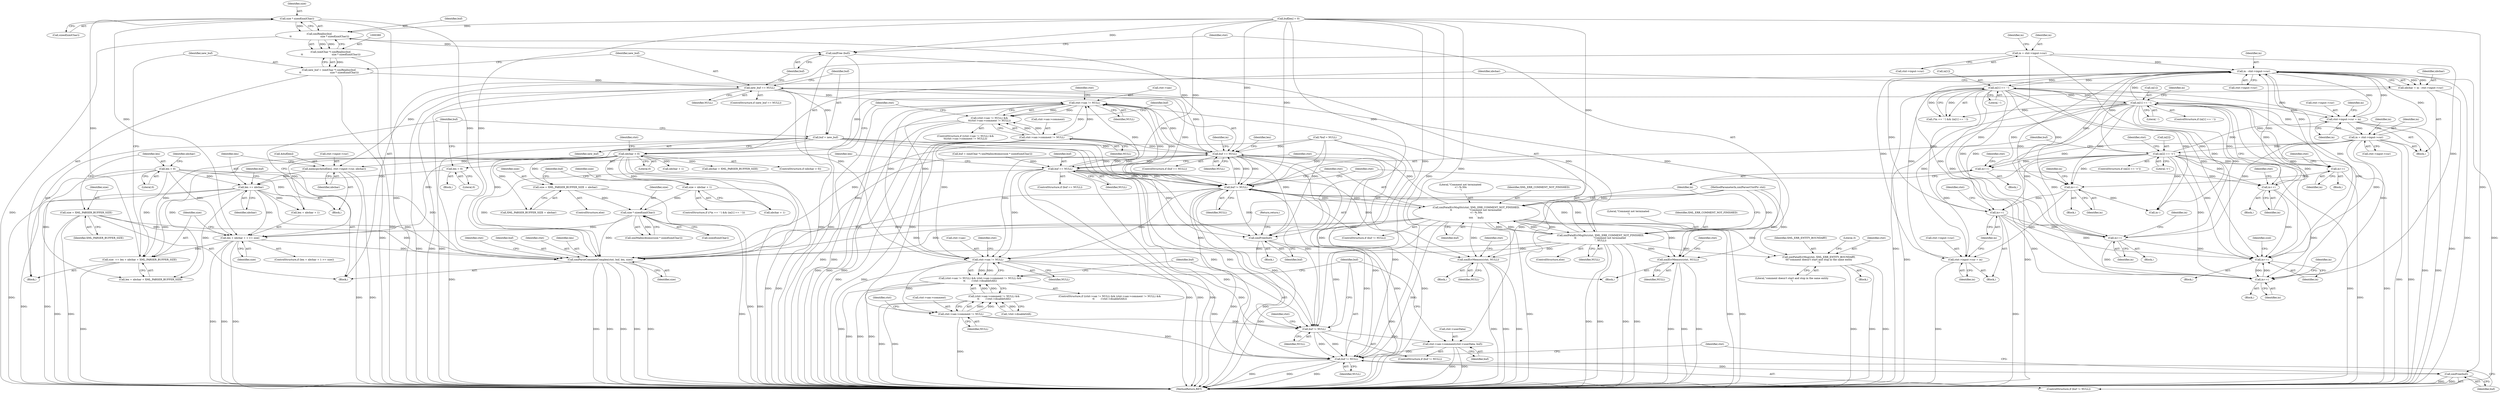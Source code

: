 digraph "0_Chrome_d0947db40187f4708c58e64cbd6013faf9eddeed_8@API" {
"1000383" [label="(Call,size * sizeof(xmlChar))"];
"1000370" [label="(Call,size  += len + nbchar + XML_PARSER_BUFFER_SIZE)"];
"1000116" [label="(Call,len = 0)"];
"1000417" [label="(Call,len += nbchar)"];
"1000406" [label="(Call,memcpy(&buf[len], ctxt->input->cur, nbchar))"];
"1000279" [label="(Call,in - ctxt->input->cur)"];
"1000238" [label="(Call,in++)"];
"1000518" [label="(Call,in[1] == '-')"];
"1000317" [label="(Call,in[1] == '-')"];
"1000504" [label="(Call,in = ctxt->input->cur)"];
"1000425" [label="(Call,ctxt->input->cur = in)"];
"1000525" [label="(Call,in[2] == '>')"];
"1000474" [label="(Call,in++)"];
"1000459" [label="(Call,in++)"];
"1000438" [label="(Call,in++)"];
"1000270" [label="(Call,in++)"];
"1000168" [label="(Call,in = ctxt->input->cur)"];
"1000617" [label="(Call,in++)"];
"1000609" [label="(Call,in++)"];
"1000198" [label="(Call,in++)"];
"1000467" [label="(Call,ctxt->input->cur = in)"];
"1000287" [label="(Call,nbchar > 0)"];
"1000277" [label="(Call,nbchar = in - ctxt->input->cur)"];
"1000356" [label="(Call,len = 0)"];
"1000361" [label="(Call,len + nbchar + 1 >= size)"];
"1000338" [label="(Call,size * sizeof(xmlChar))"];
"1000328" [label="(Call,size = XML_PARSER_BUFFER_SIZE + nbchar)"];
"1000322" [label="(Call,size = nbchar + 1)"];
"1000383" [label="(Call,size * sizeof(xmlChar))"];
"1000112" [label="(Call,size = XML_PARSER_BUFFER_SIZE)"];
"1000381" [label="(Call,xmlRealloc(buf,\n\t\t                                     size * sizeof(xmlChar)))"];
"1000379" [label="(Call,(xmlChar *) xmlRealloc(buf,\n\t\t                                     size * sizeof(xmlChar)))"];
"1000377" [label="(Call,new_buf = (xmlChar *) xmlRealloc(buf,\n\t\t                                     size * sizeof(xmlChar)))"];
"1000388" [label="(Call,new_buf == NULL)"];
"1000293" [label="(Call,ctxt->sax != NULL)"];
"1000292" [label="(Call,(ctxt->sax != NULL) &&\n\t\t(ctxt->sax->comment != NULL))"];
"1000298" [label="(Call,ctxt->sax->comment != NULL)"];
"1000307" [label="(Call,buf == NULL)"];
"1000343" [label="(Call,buf == NULL)"];
"1000347" [label="(Call,xmlErrMemory(ctxt, NULL))"];
"1000501" [label="(Call,xmlFree(buf))"];
"1000548" [label="(Call,ctxt->sax != NULL)"];
"1000547" [label="(Call,(ctxt->sax != NULL) && (ctxt->sax->comment != NULL) &&\n\t\t        (!ctxt->disableSAX))"];
"1000554" [label="(Call,ctxt->sax->comment != NULL)"];
"1000553" [label="(Call,(ctxt->sax->comment != NULL) &&\n\t\t        (!ctxt->disableSAX))"];
"1000567" [label="(Call,buf != NULL)"];
"1000570" [label="(Call,ctxt->sax->comment(ctxt->userData, buf))"];
"1000577" [label="(Call,buf != NULL)"];
"1000580" [label="(Call,xmlFree(buf))"];
"1000595" [label="(Call,buf != NULL)"];
"1000598" [label="(Call,xmlFatalErrMsgStr(ctxt, XML_ERR_COMMENT_NOT_FINISHED,\n\t\t                      \"Comment not terminated \n<!--%.50s\n\",\n\t\t\t\t      buf))"];
"1000394" [label="(Call,xmlErrMemory(ctxt, NULL))"];
"1000540" [label="(Call,xmlFatalErrMsg(ctxt, XML_ERR_ENTITY_BOUNDARY,\n\t\t\t\"comment doesn't start and stop in the same entity\n\"))"];
"1000604" [label="(Call,xmlFatalErrMsgStr(ctxt, XML_ERR_COMMENT_NOT_FINISHED,\n\t\t                      \"Comment not terminated \n\", NULL))"];
"1000640" [label="(Call,xmlParseCommentComplex(ctxt, buf, len, size))"];
"1000403" [label="(Call,buf = new_buf)"];
"1000392" [label="(Call,xmlFree (buf))"];
"1000618" [label="(Identifier,in)"];
"1000281" [label="(Call,ctxt->input->cur)"];
"1000321" [label="(Literal,'-')"];
"1000458" [label="(Block,)"];
"1000473" [label="(Identifier,in)"];
"1000549" [label="(Call,ctxt->sax)"];
"1000605" [label="(Identifier,ctxt)"];
"1000622" [label="(Identifier,ctxt)"];
"1000312" [label="(Call,(*in == '-') && (in[1] == '-'))"];
"1000116" [label="(Call,len = 0)"];
"1000364" [label="(Call,nbchar + 1)"];
"1000393" [label="(Identifier,buf)"];
"1000574" [label="(Identifier,buf)"];
"1000572" [label="(Identifier,ctxt)"];
"1000439" [label="(Identifier,in)"];
"1000381" [label="(Call,xmlRealloc(buf,\n\t\t                                     size * sizeof(xmlChar)))"];
"1000425" [label="(Call,ctxt->input->cur = in)"];
"1000371" [label="(Identifier,size)"];
"1000443" [label="(Identifier,ctxt)"];
"1000199" [label="(Identifier,in)"];
"1000310" [label="(Block,)"];
"1000519" [label="(Call,in[1])"];
"1000291" [label="(ControlStructure,if ((ctxt->sax != NULL) &&\n\t\t(ctxt->sax->comment != NULL)))"];
"1000347" [label="(Call,xmlErrMemory(ctxt, NULL))"];
"1000561" [label="(Call,!ctxt->disableSAX)"];
"1000105" [label="(MethodParameterIn,xmlParserCtxtPtr ctxt)"];
"1000535" [label="(Identifier,ctxt)"];
"1000426" [label="(Call,ctxt->input->cur)"];
"1000327" [label="(ControlStructure,else)"];
"1000585" [label="(Identifier,ctxt)"];
"1000506" [label="(Call,ctxt->input->cur)"];
"1000542" [label="(Identifier,XML_ERR_ENTITY_BOUNDARY)"];
"1000270" [label="(Call,in++)"];
"1000309" [label="(Identifier,NULL)"];
"1000202" [label="(Identifier,in)"];
"1000529" [label="(Literal,'>')"];
"1000328" [label="(Call,size = XML_PARSER_BUFFER_SIZE + nbchar)"];
"1000595" [label="(Call,buf != NULL)"];
"1000363" [label="(Identifier,len)"];
"1000569" [label="(Identifier,NULL)"];
"1000287" [label="(Call,nbchar > 0)"];
"1000539" [label="(Block,)"];
"1000271" [label="(Identifier,in)"];
"1000560" [label="(Identifier,NULL)"];
"1000311" [label="(ControlStructure,if ((*in == '-') && (in[1] == '-')))"];
"1000516" [label="(Block,)"];
"1000435" [label="(Identifier,in)"];
"1000256" [label="(Block,)"];
"1000407" [label="(Call,&buf[len])"];
"1000606" [label="(Identifier,XML_ERR_COMMENT_NOT_FINISHED)"];
"1000406" [label="(Call,memcpy(&buf[len], ctxt->input->cur, nbchar))"];
"1000431" [label="(Identifier,in)"];
"1000280" [label="(Identifier,in)"];
"1000514" [label="(Identifier,in)"];
"1000352" [label="(Identifier,ctxt)"];
"1000391" [label="(Block,)"];
"1000568" [label="(Identifier,buf)"];
"1000356" [label="(Call,len = 0)"];
"1000304" [label="(Identifier,NULL)"];
"1000293" [label="(Call,ctxt->sax != NULL)"];
"1000374" [label="(Call,nbchar + XML_PARSER_BUFFER_SIZE)"];
"1000576" [label="(ControlStructure,if (buf != NULL))"];
"1000563" [label="(Identifier,ctxt)"];
"1000500" [label="(Block,)"];
"1000547" [label="(Call,(ctxt->sax != NULL) && (ctxt->sax->comment != NULL) &&\n\t\t        (!ctxt->disableSAX))"];
"1000368" [label="(Block,)"];
"1000390" [label="(Identifier,NULL)"];
"1000642" [label="(Identifier,buf)"];
"1000180" [label="(Identifier,in)"];
"1000292" [label="(Call,(ctxt->sax != NULL) &&\n\t\t(ctxt->sax->comment != NULL))"];
"1000239" [label="(Identifier,in)"];
"1000241" [label="(Identifier,ccol)"];
"1000323" [label="(Identifier,size)"];
"1000597" [label="(Identifier,NULL)"];
"1000377" [label="(Call,new_buf = (xmlChar *) xmlRealloc(buf,\n\t\t                                     size * sizeof(xmlChar)))"];
"1000579" [label="(Identifier,NULL)"];
"1000388" [label="(Call,new_buf == NULL)"];
"1000603" [label="(ControlStructure,else)"];
"1000526" [label="(Call,in[2])"];
"1000479" [label="(Identifier,ctxt)"];
"1000404" [label="(Identifier,buf)"];
"1000333" [label="(Call,buf = (xmlChar *) xmlMallocAtomic(size * sizeof(xmlChar)))"];
"1000459" [label="(Call,in++)"];
"1000286" [label="(ControlStructure,if (nbchar > 0))"];
"1000644" [label="(Identifier,size)"];
"1000419" [label="(Identifier,nbchar)"];
"1000382" [label="(Identifier,buf)"];
"1000566" [label="(ControlStructure,if (buf != NULL))"];
"1000318" [label="(Call,in[1])"];
"1000343" [label="(Call,buf == NULL)"];
"1000113" [label="(Identifier,size)"];
"1000324" [label="(Call,nbchar + 1)"];
"1000384" [label="(Identifier,size)"];
"1000289" [label="(Literal,0)"];
"1000387" [label="(ControlStructure,if (new_buf == NULL))"];
"1000348" [label="(Identifier,ctxt)"];
"1000322" [label="(Call,size = nbchar + 1)"];
"1000117" [label="(Identifier,len)"];
"1000370" [label="(Call,size  += len + nbchar + XML_PARSER_BUFFER_SIZE)"];
"1000274" [label="(Identifier,in)"];
"1000555" [label="(Call,ctxt->sax->comment)"];
"1000108" [label="(Call,*buf = NULL)"];
"1000609" [label="(Call,in++)"];
"1000294" [label="(Call,ctxt->sax)"];
"1000504" [label="(Call,in = ctxt->input->cur)"];
"1000308" [label="(Identifier,buf)"];
"1000570" [label="(Call,ctxt->sax->comment(ctxt->userData, buf))"];
"1000361" [label="(Call,len + nbchar + 1 >= size)"];
"1000395" [label="(Identifier,ctxt)"];
"1000545" [label="(Literal,3)"];
"1000608" [label="(Identifier,NULL)"];
"1000580" [label="(Call,xmlFree(buf))"];
"1000554" [label="(Call,ctxt->sax->comment != NULL)"];
"1000417" [label="(Call,len += nbchar)"];
"1000394" [label="(Call,xmlErrMemory(ctxt, NULL))"];
"1000342" [label="(ControlStructure,if (buf == NULL))"];
"1000288" [label="(Identifier,nbchar)"];
"1000523" [label="(Block,)"];
"1000437" [label="(Block,)"];
"1000317" [label="(Call,in[1] == '-')"];
"1000548" [label="(Call,ctxt->sax != NULL)"];
"1000543" [label="(Literal,\"comment doesn't start and stop in the same entity\n\")"];
"1000399" [label="(Identifier,ctxt)"];
"1000306" [label="(ControlStructure,if (buf == NULL))"];
"1000168" [label="(Call,in = ctxt->input->cur)"];
"1000546" [label="(ControlStructure,if ((ctxt->sax != NULL) && (ctxt->sax->comment != NULL) &&\n\t\t        (!ctxt->disableSAX)))"];
"1000238" [label="(Call,in++)"];
"1000578" [label="(Identifier,buf)"];
"1000349" [label="(Identifier,NULL)"];
"1000411" [label="(Call,ctxt->input->cur)"];
"1000571" [label="(Call,ctxt->userData)"];
"1000170" [label="(Call,ctxt->input->cur)"];
"1000468" [label="(Call,ctxt->input->cur)"];
"1000112" [label="(Call,size = XML_PARSER_BUFFER_SIZE)"];
"1000614" [label="(Identifier,ctxt)"];
"1000301" [label="(Identifier,ctxt)"];
"1000466" [label="(Block,)"];
"1000604" [label="(Call,xmlFatalErrMsgStr(ctxt, XML_ERR_COMMENT_NOT_FINISHED,\n\t\t                      \"Comment not terminated \n\", NULL))"];
"1000617" [label="(Call,in++)"];
"1000540" [label="(Call,xmlFatalErrMsg(ctxt, XML_ERR_ENTITY_BOUNDARY,\n\t\t\t\"comment doesn't start and stop in the same entity\n\"))"];
"1000114" [label="(Identifier,XML_PARSER_BUFFER_SIZE)"];
"1000416" [label="(Identifier,nbchar)"];
"1000346" [label="(Block,)"];
"1000641" [label="(Identifier,ctxt)"];
"1000552" [label="(Identifier,NULL)"];
"1000340" [label="(Call,sizeof(xmlChar))"];
"1000379" [label="(Call,(xmlChar *) xmlRealloc(buf,\n\t\t                                     size * sizeof(xmlChar)))"];
"1000295" [label="(Identifier,ctxt)"];
"1000598" [label="(Call,xmlFatalErrMsgStr(ctxt, XML_ERR_COMMENT_NOT_FINISHED,\n\t\t                      \"Comment not terminated \n<!--%.50s\n\",\n\t\t\t\t      buf))"];
"1000329" [label="(Identifier,size)"];
"1000169" [label="(Identifier,in)"];
"1000298" [label="(Call,ctxt->sax->comment != NULL)"];
"1000599" [label="(Identifier,ctxt)"];
"1000360" [label="(ControlStructure,if (len + nbchar + 1 >= size))"];
"1000330" [label="(Call,XML_PARSER_BUFFER_SIZE + nbchar)"];
"1000643" [label="(Identifier,len)"];
"1000522" [label="(Literal,'-')"];
"1000176" [label="(Block,)"];
"1000299" [label="(Call,ctxt->sax->comment)"];
"1000581" [label="(Identifier,buf)"];
"1000596" [label="(Identifier,buf)"];
"1000577" [label="(Call,buf != NULL)"];
"1000278" [label="(Identifier,nbchar)"];
"1000396" [label="(Identifier,NULL)"];
"1000460" [label="(Identifier,in)"];
"1000607" [label="(Literal,\"Comment not terminated \n\")"];
"1000602" [label="(Identifier,buf)"];
"1000541" [label="(Identifier,ctxt)"];
"1000305" [label="(Block,)"];
"1000525" [label="(Call,in[2] == '>')"];
"1000474" [label="(Call,in++)"];
"1000475" [label="(Identifier,in)"];
"1000357" [label="(Identifier,len)"];
"1000307" [label="(Call,buf == NULL)"];
"1000518" [label="(Call,in[1] == '-')"];
"1000464" [label="(Identifier,in)"];
"1000383" [label="(Call,size * sizeof(xmlChar))"];
"1000505" [label="(Identifier,in)"];
"1000123" [label="(Identifier,nbchar)"];
"1000467" [label="(Call,ctxt->input->cur = in)"];
"1000358" [label="(Literal,0)"];
"1000601" [label="(Literal,\"Comment not terminated \n<!--%.50s\n\")"];
"1000337" [label="(Call,xmlMallocAtomic(size * sizeof(xmlChar)))"];
"1000651" [label="(MethodReturn,RET)"];
"1000334" [label="(Identifier,buf)"];
"1000438" [label="(Call,in++)"];
"1000501" [label="(Call,xmlFree(buf))"];
"1000385" [label="(Call,sizeof(xmlChar))"];
"1000422" [label="(Identifier,buf)"];
"1000490" [label="(Call,in--)"];
"1000378" [label="(Identifier,new_buf)"];
"1000367" [label="(Identifier,size)"];
"1000640" [label="(Call,xmlParseCommentComplex(ctxt, buf, len, size))"];
"1000184" [label="(Block,)"];
"1000345" [label="(Identifier,NULL)"];
"1000524" [label="(ControlStructure,if (in[2] == '>'))"];
"1000553" [label="(Call,(ctxt->sax->comment != NULL) &&\n\t\t        (!ctxt->disableSAX))"];
"1000344" [label="(Identifier,buf)"];
"1000403" [label="(Call,buf = new_buf)"];
"1000420" [label="(Call,buf[len] = 0)"];
"1000315" [label="(Identifier,in)"];
"1000503" [label="(Return,return;)"];
"1000237" [label="(Block,)"];
"1000567" [label="(Call,buf != NULL)"];
"1000418" [label="(Identifier,len)"];
"1000557" [label="(Identifier,ctxt)"];
"1000118" [label="(Literal,0)"];
"1000600" [label="(Identifier,XML_ERR_COMMENT_NOT_FINISHED)"];
"1000594" [label="(ControlStructure,if (buf != NULL))"];
"1000409" [label="(Identifier,buf)"];
"1000502" [label="(Identifier,buf)"];
"1000517" [label="(ControlStructure,if (in[1] == '-'))"];
"1000405" [label="(Identifier,new_buf)"];
"1000362" [label="(Call,len + nbchar + 1)"];
"1000428" [label="(Identifier,ctxt)"];
"1000610" [label="(Identifier,in)"];
"1000106" [label="(Block,)"];
"1000527" [label="(Identifier,in)"];
"1000279" [label="(Call,in - ctxt->input->cur)"];
"1000198" [label="(Call,in++)"];
"1000392" [label="(Call,xmlFree (buf))"];
"1000297" [label="(Identifier,NULL)"];
"1000647" [label="(Identifier,ctxt)"];
"1000339" [label="(Identifier,size)"];
"1000338" [label="(Call,size * sizeof(xmlChar))"];
"1000372" [label="(Call,len + nbchar + XML_PARSER_BUFFER_SIZE)"];
"1000389" [label="(Identifier,new_buf)"];
"1000277" [label="(Call,nbchar = in - ctxt->input->cur)"];
"1000383" -> "1000381"  [label="AST: "];
"1000383" -> "1000385"  [label="CFG: "];
"1000384" -> "1000383"  [label="AST: "];
"1000385" -> "1000383"  [label="AST: "];
"1000381" -> "1000383"  [label="CFG: "];
"1000383" -> "1000651"  [label="DDG: "];
"1000383" -> "1000361"  [label="DDG: "];
"1000383" -> "1000381"  [label="DDG: "];
"1000370" -> "1000383"  [label="DDG: "];
"1000383" -> "1000640"  [label="DDG: "];
"1000370" -> "1000368"  [label="AST: "];
"1000370" -> "1000372"  [label="CFG: "];
"1000371" -> "1000370"  [label="AST: "];
"1000372" -> "1000370"  [label="AST: "];
"1000378" -> "1000370"  [label="CFG: "];
"1000370" -> "1000651"  [label="DDG: "];
"1000116" -> "1000370"  [label="DDG: "];
"1000417" -> "1000370"  [label="DDG: "];
"1000287" -> "1000370"  [label="DDG: "];
"1000361" -> "1000370"  [label="DDG: "];
"1000116" -> "1000106"  [label="AST: "];
"1000116" -> "1000118"  [label="CFG: "];
"1000117" -> "1000116"  [label="AST: "];
"1000118" -> "1000116"  [label="AST: "];
"1000123" -> "1000116"  [label="CFG: "];
"1000116" -> "1000651"  [label="DDG: "];
"1000116" -> "1000361"  [label="DDG: "];
"1000116" -> "1000362"  [label="DDG: "];
"1000116" -> "1000372"  [label="DDG: "];
"1000116" -> "1000417"  [label="DDG: "];
"1000116" -> "1000640"  [label="DDG: "];
"1000417" -> "1000305"  [label="AST: "];
"1000417" -> "1000419"  [label="CFG: "];
"1000418" -> "1000417"  [label="AST: "];
"1000419" -> "1000417"  [label="AST: "];
"1000422" -> "1000417"  [label="CFG: "];
"1000417" -> "1000651"  [label="DDG: "];
"1000417" -> "1000651"  [label="DDG: "];
"1000417" -> "1000361"  [label="DDG: "];
"1000417" -> "1000362"  [label="DDG: "];
"1000417" -> "1000372"  [label="DDG: "];
"1000406" -> "1000417"  [label="DDG: "];
"1000356" -> "1000417"  [label="DDG: "];
"1000417" -> "1000640"  [label="DDG: "];
"1000406" -> "1000305"  [label="AST: "];
"1000406" -> "1000416"  [label="CFG: "];
"1000407" -> "1000406"  [label="AST: "];
"1000411" -> "1000406"  [label="AST: "];
"1000416" -> "1000406"  [label="AST: "];
"1000418" -> "1000406"  [label="CFG: "];
"1000406" -> "1000651"  [label="DDG: "];
"1000406" -> "1000651"  [label="DDG: "];
"1000279" -> "1000406"  [label="DDG: "];
"1000287" -> "1000406"  [label="DDG: "];
"1000279" -> "1000277"  [label="AST: "];
"1000279" -> "1000281"  [label="CFG: "];
"1000280" -> "1000279"  [label="AST: "];
"1000281" -> "1000279"  [label="AST: "];
"1000277" -> "1000279"  [label="CFG: "];
"1000279" -> "1000651"  [label="DDG: "];
"1000279" -> "1000651"  [label="DDG: "];
"1000279" -> "1000277"  [label="DDG: "];
"1000279" -> "1000277"  [label="DDG: "];
"1000238" -> "1000279"  [label="DDG: "];
"1000518" -> "1000279"  [label="DDG: "];
"1000474" -> "1000279"  [label="DDG: "];
"1000525" -> "1000279"  [label="DDG: "];
"1000270" -> "1000279"  [label="DDG: "];
"1000168" -> "1000279"  [label="DDG: "];
"1000617" -> "1000279"  [label="DDG: "];
"1000317" -> "1000279"  [label="DDG: "];
"1000198" -> "1000279"  [label="DDG: "];
"1000504" -> "1000279"  [label="DDG: "];
"1000467" -> "1000279"  [label="DDG: "];
"1000425" -> "1000279"  [label="DDG: "];
"1000279" -> "1000317"  [label="DDG: "];
"1000279" -> "1000425"  [label="DDG: "];
"1000279" -> "1000438"  [label="DDG: "];
"1000279" -> "1000459"  [label="DDG: "];
"1000238" -> "1000237"  [label="AST: "];
"1000238" -> "1000239"  [label="CFG: "];
"1000239" -> "1000238"  [label="AST: "];
"1000241" -> "1000238"  [label="CFG: "];
"1000518" -> "1000238"  [label="DDG: "];
"1000474" -> "1000238"  [label="DDG: "];
"1000525" -> "1000238"  [label="DDG: "];
"1000270" -> "1000238"  [label="DDG: "];
"1000168" -> "1000238"  [label="DDG: "];
"1000617" -> "1000238"  [label="DDG: "];
"1000317" -> "1000238"  [label="DDG: "];
"1000198" -> "1000238"  [label="DDG: "];
"1000504" -> "1000238"  [label="DDG: "];
"1000238" -> "1000270"  [label="DDG: "];
"1000518" -> "1000517"  [label="AST: "];
"1000518" -> "1000522"  [label="CFG: "];
"1000519" -> "1000518"  [label="AST: "];
"1000522" -> "1000518"  [label="AST: "];
"1000527" -> "1000518"  [label="CFG: "];
"1000618" -> "1000518"  [label="CFG: "];
"1000518" -> "1000651"  [label="DDG: "];
"1000518" -> "1000651"  [label="DDG: "];
"1000518" -> "1000198"  [label="DDG: "];
"1000518" -> "1000270"  [label="DDG: "];
"1000518" -> "1000312"  [label="DDG: "];
"1000518" -> "1000317"  [label="DDG: "];
"1000518" -> "1000425"  [label="DDG: "];
"1000518" -> "1000438"  [label="DDG: "];
"1000518" -> "1000459"  [label="DDG: "];
"1000518" -> "1000467"  [label="DDG: "];
"1000518" -> "1000474"  [label="DDG: "];
"1000518" -> "1000490"  [label="DDG: "];
"1000317" -> "1000518"  [label="DDG: "];
"1000504" -> "1000518"  [label="DDG: "];
"1000518" -> "1000609"  [label="DDG: "];
"1000518" -> "1000617"  [label="DDG: "];
"1000317" -> "1000312"  [label="AST: "];
"1000317" -> "1000321"  [label="CFG: "];
"1000318" -> "1000317"  [label="AST: "];
"1000321" -> "1000317"  [label="AST: "];
"1000312" -> "1000317"  [label="CFG: "];
"1000317" -> "1000651"  [label="DDG: "];
"1000317" -> "1000198"  [label="DDG: "];
"1000317" -> "1000270"  [label="DDG: "];
"1000317" -> "1000312"  [label="DDG: "];
"1000317" -> "1000312"  [label="DDG: "];
"1000317" -> "1000425"  [label="DDG: "];
"1000317" -> "1000438"  [label="DDG: "];
"1000317" -> "1000459"  [label="DDG: "];
"1000317" -> "1000467"  [label="DDG: "];
"1000317" -> "1000474"  [label="DDG: "];
"1000317" -> "1000490"  [label="DDG: "];
"1000504" -> "1000176"  [label="AST: "];
"1000504" -> "1000506"  [label="CFG: "];
"1000505" -> "1000504"  [label="AST: "];
"1000506" -> "1000504"  [label="AST: "];
"1000514" -> "1000504"  [label="CFG: "];
"1000504" -> "1000651"  [label="DDG: "];
"1000504" -> "1000651"  [label="DDG: "];
"1000504" -> "1000198"  [label="DDG: "];
"1000504" -> "1000270"  [label="DDG: "];
"1000425" -> "1000504"  [label="DDG: "];
"1000504" -> "1000525"  [label="DDG: "];
"1000504" -> "1000609"  [label="DDG: "];
"1000504" -> "1000617"  [label="DDG: "];
"1000425" -> "1000176"  [label="AST: "];
"1000425" -> "1000431"  [label="CFG: "];
"1000426" -> "1000425"  [label="AST: "];
"1000431" -> "1000425"  [label="AST: "];
"1000435" -> "1000425"  [label="CFG: "];
"1000425" -> "1000651"  [label="DDG: "];
"1000425" -> "1000651"  [label="DDG: "];
"1000525" -> "1000425"  [label="DDG: "];
"1000525" -> "1000524"  [label="AST: "];
"1000525" -> "1000529"  [label="CFG: "];
"1000526" -> "1000525"  [label="AST: "];
"1000529" -> "1000525"  [label="AST: "];
"1000535" -> "1000525"  [label="CFG: "];
"1000596" -> "1000525"  [label="CFG: "];
"1000525" -> "1000651"  [label="DDG: "];
"1000525" -> "1000651"  [label="DDG: "];
"1000525" -> "1000198"  [label="DDG: "];
"1000525" -> "1000270"  [label="DDG: "];
"1000525" -> "1000438"  [label="DDG: "];
"1000525" -> "1000459"  [label="DDG: "];
"1000525" -> "1000467"  [label="DDG: "];
"1000525" -> "1000474"  [label="DDG: "];
"1000525" -> "1000490"  [label="DDG: "];
"1000525" -> "1000609"  [label="DDG: "];
"1000525" -> "1000617"  [label="DDG: "];
"1000474" -> "1000466"  [label="AST: "];
"1000474" -> "1000475"  [label="CFG: "];
"1000475" -> "1000474"  [label="AST: "];
"1000479" -> "1000474"  [label="CFG: "];
"1000474" -> "1000651"  [label="DDG: "];
"1000474" -> "1000198"  [label="DDG: "];
"1000474" -> "1000270"  [label="DDG: "];
"1000459" -> "1000474"  [label="DDG: "];
"1000459" -> "1000458"  [label="AST: "];
"1000459" -> "1000460"  [label="CFG: "];
"1000460" -> "1000459"  [label="AST: "];
"1000464" -> "1000459"  [label="CFG: "];
"1000438" -> "1000459"  [label="DDG: "];
"1000459" -> "1000467"  [label="DDG: "];
"1000459" -> "1000490"  [label="DDG: "];
"1000438" -> "1000437"  [label="AST: "];
"1000438" -> "1000439"  [label="CFG: "];
"1000439" -> "1000438"  [label="AST: "];
"1000443" -> "1000438"  [label="CFG: "];
"1000438" -> "1000651"  [label="DDG: "];
"1000270" -> "1000256"  [label="AST: "];
"1000270" -> "1000271"  [label="CFG: "];
"1000271" -> "1000270"  [label="AST: "];
"1000274" -> "1000270"  [label="CFG: "];
"1000168" -> "1000270"  [label="DDG: "];
"1000617" -> "1000270"  [label="DDG: "];
"1000198" -> "1000270"  [label="DDG: "];
"1000168" -> "1000106"  [label="AST: "];
"1000168" -> "1000170"  [label="CFG: "];
"1000169" -> "1000168"  [label="AST: "];
"1000170" -> "1000168"  [label="AST: "];
"1000180" -> "1000168"  [label="CFG: "];
"1000168" -> "1000198"  [label="DDG: "];
"1000617" -> "1000516"  [label="AST: "];
"1000617" -> "1000618"  [label="CFG: "];
"1000618" -> "1000617"  [label="AST: "];
"1000622" -> "1000617"  [label="CFG: "];
"1000609" -> "1000617"  [label="DDG: "];
"1000609" -> "1000523"  [label="AST: "];
"1000609" -> "1000610"  [label="CFG: "];
"1000610" -> "1000609"  [label="AST: "];
"1000614" -> "1000609"  [label="CFG: "];
"1000198" -> "1000184"  [label="AST: "];
"1000198" -> "1000199"  [label="CFG: "];
"1000199" -> "1000198"  [label="AST: "];
"1000202" -> "1000198"  [label="CFG: "];
"1000467" -> "1000466"  [label="AST: "];
"1000467" -> "1000473"  [label="CFG: "];
"1000468" -> "1000467"  [label="AST: "];
"1000473" -> "1000467"  [label="AST: "];
"1000475" -> "1000467"  [label="CFG: "];
"1000467" -> "1000651"  [label="DDG: "];
"1000287" -> "1000286"  [label="AST: "];
"1000287" -> "1000289"  [label="CFG: "];
"1000288" -> "1000287"  [label="AST: "];
"1000289" -> "1000287"  [label="AST: "];
"1000295" -> "1000287"  [label="CFG: "];
"1000428" -> "1000287"  [label="CFG: "];
"1000287" -> "1000651"  [label="DDG: "];
"1000287" -> "1000651"  [label="DDG: "];
"1000277" -> "1000287"  [label="DDG: "];
"1000287" -> "1000322"  [label="DDG: "];
"1000287" -> "1000324"  [label="DDG: "];
"1000287" -> "1000328"  [label="DDG: "];
"1000287" -> "1000330"  [label="DDG: "];
"1000287" -> "1000361"  [label="DDG: "];
"1000287" -> "1000362"  [label="DDG: "];
"1000287" -> "1000364"  [label="DDG: "];
"1000287" -> "1000372"  [label="DDG: "];
"1000287" -> "1000374"  [label="DDG: "];
"1000277" -> "1000176"  [label="AST: "];
"1000278" -> "1000277"  [label="AST: "];
"1000288" -> "1000277"  [label="CFG: "];
"1000277" -> "1000651"  [label="DDG: "];
"1000356" -> "1000310"  [label="AST: "];
"1000356" -> "1000358"  [label="CFG: "];
"1000357" -> "1000356"  [label="AST: "];
"1000358" -> "1000356"  [label="AST: "];
"1000409" -> "1000356"  [label="CFG: "];
"1000361" -> "1000360"  [label="AST: "];
"1000361" -> "1000367"  [label="CFG: "];
"1000362" -> "1000361"  [label="AST: "];
"1000367" -> "1000361"  [label="AST: "];
"1000371" -> "1000361"  [label="CFG: "];
"1000409" -> "1000361"  [label="CFG: "];
"1000361" -> "1000651"  [label="DDG: "];
"1000361" -> "1000651"  [label="DDG: "];
"1000361" -> "1000651"  [label="DDG: "];
"1000338" -> "1000361"  [label="DDG: "];
"1000112" -> "1000361"  [label="DDG: "];
"1000361" -> "1000640"  [label="DDG: "];
"1000338" -> "1000337"  [label="AST: "];
"1000338" -> "1000340"  [label="CFG: "];
"1000339" -> "1000338"  [label="AST: "];
"1000340" -> "1000338"  [label="AST: "];
"1000337" -> "1000338"  [label="CFG: "];
"1000338" -> "1000651"  [label="DDG: "];
"1000338" -> "1000337"  [label="DDG: "];
"1000328" -> "1000338"  [label="DDG: "];
"1000322" -> "1000338"  [label="DDG: "];
"1000338" -> "1000640"  [label="DDG: "];
"1000328" -> "1000327"  [label="AST: "];
"1000328" -> "1000330"  [label="CFG: "];
"1000329" -> "1000328"  [label="AST: "];
"1000330" -> "1000328"  [label="AST: "];
"1000334" -> "1000328"  [label="CFG: "];
"1000328" -> "1000651"  [label="DDG: "];
"1000322" -> "1000311"  [label="AST: "];
"1000322" -> "1000324"  [label="CFG: "];
"1000323" -> "1000322"  [label="AST: "];
"1000324" -> "1000322"  [label="AST: "];
"1000334" -> "1000322"  [label="CFG: "];
"1000322" -> "1000651"  [label="DDG: "];
"1000112" -> "1000106"  [label="AST: "];
"1000112" -> "1000114"  [label="CFG: "];
"1000113" -> "1000112"  [label="AST: "];
"1000114" -> "1000112"  [label="AST: "];
"1000117" -> "1000112"  [label="CFG: "];
"1000112" -> "1000651"  [label="DDG: "];
"1000112" -> "1000651"  [label="DDG: "];
"1000112" -> "1000640"  [label="DDG: "];
"1000381" -> "1000379"  [label="AST: "];
"1000382" -> "1000381"  [label="AST: "];
"1000379" -> "1000381"  [label="CFG: "];
"1000381" -> "1000651"  [label="DDG: "];
"1000381" -> "1000379"  [label="DDG: "];
"1000381" -> "1000379"  [label="DDG: "];
"1000420" -> "1000381"  [label="DDG: "];
"1000307" -> "1000381"  [label="DDG: "];
"1000381" -> "1000392"  [label="DDG: "];
"1000379" -> "1000377"  [label="AST: "];
"1000380" -> "1000379"  [label="AST: "];
"1000377" -> "1000379"  [label="CFG: "];
"1000379" -> "1000651"  [label="DDG: "];
"1000379" -> "1000377"  [label="DDG: "];
"1000377" -> "1000368"  [label="AST: "];
"1000378" -> "1000377"  [label="AST: "];
"1000389" -> "1000377"  [label="CFG: "];
"1000377" -> "1000651"  [label="DDG: "];
"1000377" -> "1000388"  [label="DDG: "];
"1000388" -> "1000387"  [label="AST: "];
"1000388" -> "1000390"  [label="CFG: "];
"1000389" -> "1000388"  [label="AST: "];
"1000390" -> "1000388"  [label="AST: "];
"1000393" -> "1000388"  [label="CFG: "];
"1000404" -> "1000388"  [label="CFG: "];
"1000388" -> "1000651"  [label="DDG: "];
"1000388" -> "1000651"  [label="DDG: "];
"1000388" -> "1000651"  [label="DDG: "];
"1000388" -> "1000293"  [label="DDG: "];
"1000307" -> "1000388"  [label="DDG: "];
"1000388" -> "1000394"  [label="DDG: "];
"1000388" -> "1000403"  [label="DDG: "];
"1000388" -> "1000548"  [label="DDG: "];
"1000388" -> "1000595"  [label="DDG: "];
"1000293" -> "1000292"  [label="AST: "];
"1000293" -> "1000297"  [label="CFG: "];
"1000294" -> "1000293"  [label="AST: "];
"1000297" -> "1000293"  [label="AST: "];
"1000301" -> "1000293"  [label="CFG: "];
"1000292" -> "1000293"  [label="CFG: "];
"1000293" -> "1000651"  [label="DDG: "];
"1000293" -> "1000651"  [label="DDG: "];
"1000293" -> "1000292"  [label="DDG: "];
"1000293" -> "1000292"  [label="DDG: "];
"1000307" -> "1000293"  [label="DDG: "];
"1000298" -> "1000293"  [label="DDG: "];
"1000595" -> "1000293"  [label="DDG: "];
"1000604" -> "1000293"  [label="DDG: "];
"1000343" -> "1000293"  [label="DDG: "];
"1000293" -> "1000298"  [label="DDG: "];
"1000293" -> "1000307"  [label="DDG: "];
"1000293" -> "1000548"  [label="DDG: "];
"1000293" -> "1000548"  [label="DDG: "];
"1000293" -> "1000595"  [label="DDG: "];
"1000292" -> "1000291"  [label="AST: "];
"1000292" -> "1000298"  [label="CFG: "];
"1000298" -> "1000292"  [label="AST: "];
"1000308" -> "1000292"  [label="CFG: "];
"1000428" -> "1000292"  [label="CFG: "];
"1000292" -> "1000651"  [label="DDG: "];
"1000292" -> "1000651"  [label="DDG: "];
"1000292" -> "1000651"  [label="DDG: "];
"1000298" -> "1000292"  [label="DDG: "];
"1000298" -> "1000292"  [label="DDG: "];
"1000298" -> "1000304"  [label="CFG: "];
"1000299" -> "1000298"  [label="AST: "];
"1000304" -> "1000298"  [label="AST: "];
"1000298" -> "1000651"  [label="DDG: "];
"1000298" -> "1000651"  [label="DDG: "];
"1000298" -> "1000307"  [label="DDG: "];
"1000298" -> "1000548"  [label="DDG: "];
"1000298" -> "1000554"  [label="DDG: "];
"1000298" -> "1000595"  [label="DDG: "];
"1000307" -> "1000306"  [label="AST: "];
"1000307" -> "1000309"  [label="CFG: "];
"1000308" -> "1000307"  [label="AST: "];
"1000309" -> "1000307"  [label="AST: "];
"1000315" -> "1000307"  [label="CFG: "];
"1000363" -> "1000307"  [label="CFG: "];
"1000307" -> "1000651"  [label="DDG: "];
"1000307" -> "1000651"  [label="DDG: "];
"1000343" -> "1000307"  [label="DDG: "];
"1000598" -> "1000307"  [label="DDG: "];
"1000403" -> "1000307"  [label="DDG: "];
"1000595" -> "1000307"  [label="DDG: "];
"1000420" -> "1000307"  [label="DDG: "];
"1000108" -> "1000307"  [label="DDG: "];
"1000307" -> "1000343"  [label="DDG: "];
"1000307" -> "1000501"  [label="DDG: "];
"1000307" -> "1000548"  [label="DDG: "];
"1000307" -> "1000567"  [label="DDG: "];
"1000307" -> "1000577"  [label="DDG: "];
"1000307" -> "1000595"  [label="DDG: "];
"1000307" -> "1000595"  [label="DDG: "];
"1000307" -> "1000640"  [label="DDG: "];
"1000343" -> "1000342"  [label="AST: "];
"1000343" -> "1000345"  [label="CFG: "];
"1000344" -> "1000343"  [label="AST: "];
"1000345" -> "1000343"  [label="AST: "];
"1000348" -> "1000343"  [label="CFG: "];
"1000357" -> "1000343"  [label="CFG: "];
"1000343" -> "1000651"  [label="DDG: "];
"1000343" -> "1000651"  [label="DDG: "];
"1000343" -> "1000651"  [label="DDG: "];
"1000333" -> "1000343"  [label="DDG: "];
"1000420" -> "1000343"  [label="DDG: "];
"1000343" -> "1000347"  [label="DDG: "];
"1000343" -> "1000501"  [label="DDG: "];
"1000343" -> "1000548"  [label="DDG: "];
"1000343" -> "1000567"  [label="DDG: "];
"1000343" -> "1000577"  [label="DDG: "];
"1000343" -> "1000595"  [label="DDG: "];
"1000343" -> "1000595"  [label="DDG: "];
"1000343" -> "1000640"  [label="DDG: "];
"1000347" -> "1000346"  [label="AST: "];
"1000347" -> "1000349"  [label="CFG: "];
"1000348" -> "1000347"  [label="AST: "];
"1000349" -> "1000347"  [label="AST: "];
"1000352" -> "1000347"  [label="CFG: "];
"1000347" -> "1000651"  [label="DDG: "];
"1000347" -> "1000651"  [label="DDG: "];
"1000347" -> "1000651"  [label="DDG: "];
"1000598" -> "1000347"  [label="DDG: "];
"1000604" -> "1000347"  [label="DDG: "];
"1000105" -> "1000347"  [label="DDG: "];
"1000501" -> "1000500"  [label="AST: "];
"1000501" -> "1000502"  [label="CFG: "];
"1000502" -> "1000501"  [label="AST: "];
"1000503" -> "1000501"  [label="CFG: "];
"1000501" -> "1000651"  [label="DDG: "];
"1000501" -> "1000651"  [label="DDG: "];
"1000598" -> "1000501"  [label="DDG: "];
"1000403" -> "1000501"  [label="DDG: "];
"1000595" -> "1000501"  [label="DDG: "];
"1000420" -> "1000501"  [label="DDG: "];
"1000108" -> "1000501"  [label="DDG: "];
"1000548" -> "1000547"  [label="AST: "];
"1000548" -> "1000552"  [label="CFG: "];
"1000549" -> "1000548"  [label="AST: "];
"1000552" -> "1000548"  [label="AST: "];
"1000557" -> "1000548"  [label="CFG: "];
"1000547" -> "1000548"  [label="CFG: "];
"1000548" -> "1000651"  [label="DDG: "];
"1000548" -> "1000547"  [label="DDG: "];
"1000548" -> "1000547"  [label="DDG: "];
"1000595" -> "1000548"  [label="DDG: "];
"1000604" -> "1000548"  [label="DDG: "];
"1000548" -> "1000554"  [label="DDG: "];
"1000548" -> "1000567"  [label="DDG: "];
"1000548" -> "1000577"  [label="DDG: "];
"1000547" -> "1000546"  [label="AST: "];
"1000547" -> "1000553"  [label="CFG: "];
"1000553" -> "1000547"  [label="AST: "];
"1000568" -> "1000547"  [label="CFG: "];
"1000578" -> "1000547"  [label="CFG: "];
"1000547" -> "1000651"  [label="DDG: "];
"1000547" -> "1000651"  [label="DDG: "];
"1000547" -> "1000651"  [label="DDG: "];
"1000553" -> "1000547"  [label="DDG: "];
"1000553" -> "1000547"  [label="DDG: "];
"1000554" -> "1000553"  [label="AST: "];
"1000554" -> "1000560"  [label="CFG: "];
"1000555" -> "1000554"  [label="AST: "];
"1000560" -> "1000554"  [label="AST: "];
"1000563" -> "1000554"  [label="CFG: "];
"1000553" -> "1000554"  [label="CFG: "];
"1000554" -> "1000651"  [label="DDG: "];
"1000554" -> "1000553"  [label="DDG: "];
"1000554" -> "1000553"  [label="DDG: "];
"1000554" -> "1000567"  [label="DDG: "];
"1000554" -> "1000577"  [label="DDG: "];
"1000553" -> "1000561"  [label="CFG: "];
"1000561" -> "1000553"  [label="AST: "];
"1000553" -> "1000651"  [label="DDG: "];
"1000553" -> "1000651"  [label="DDG: "];
"1000561" -> "1000553"  [label="DDG: "];
"1000567" -> "1000566"  [label="AST: "];
"1000567" -> "1000569"  [label="CFG: "];
"1000568" -> "1000567"  [label="AST: "];
"1000569" -> "1000567"  [label="AST: "];
"1000572" -> "1000567"  [label="CFG: "];
"1000578" -> "1000567"  [label="CFG: "];
"1000598" -> "1000567"  [label="DDG: "];
"1000403" -> "1000567"  [label="DDG: "];
"1000595" -> "1000567"  [label="DDG: "];
"1000420" -> "1000567"  [label="DDG: "];
"1000108" -> "1000567"  [label="DDG: "];
"1000567" -> "1000570"  [label="DDG: "];
"1000567" -> "1000577"  [label="DDG: "];
"1000567" -> "1000577"  [label="DDG: "];
"1000570" -> "1000566"  [label="AST: "];
"1000570" -> "1000574"  [label="CFG: "];
"1000571" -> "1000570"  [label="AST: "];
"1000574" -> "1000570"  [label="AST: "];
"1000578" -> "1000570"  [label="CFG: "];
"1000570" -> "1000651"  [label="DDG: "];
"1000570" -> "1000651"  [label="DDG: "];
"1000420" -> "1000570"  [label="DDG: "];
"1000570" -> "1000577"  [label="DDG: "];
"1000577" -> "1000576"  [label="AST: "];
"1000577" -> "1000579"  [label="CFG: "];
"1000578" -> "1000577"  [label="AST: "];
"1000579" -> "1000577"  [label="AST: "];
"1000581" -> "1000577"  [label="CFG: "];
"1000585" -> "1000577"  [label="CFG: "];
"1000577" -> "1000651"  [label="DDG: "];
"1000577" -> "1000651"  [label="DDG: "];
"1000577" -> "1000651"  [label="DDG: "];
"1000598" -> "1000577"  [label="DDG: "];
"1000403" -> "1000577"  [label="DDG: "];
"1000595" -> "1000577"  [label="DDG: "];
"1000420" -> "1000577"  [label="DDG: "];
"1000108" -> "1000577"  [label="DDG: "];
"1000577" -> "1000580"  [label="DDG: "];
"1000580" -> "1000576"  [label="AST: "];
"1000580" -> "1000581"  [label="CFG: "];
"1000581" -> "1000580"  [label="AST: "];
"1000585" -> "1000580"  [label="CFG: "];
"1000580" -> "1000651"  [label="DDG: "];
"1000580" -> "1000651"  [label="DDG: "];
"1000420" -> "1000580"  [label="DDG: "];
"1000595" -> "1000594"  [label="AST: "];
"1000595" -> "1000597"  [label="CFG: "];
"1000596" -> "1000595"  [label="AST: "];
"1000597" -> "1000595"  [label="AST: "];
"1000599" -> "1000595"  [label="CFG: "];
"1000605" -> "1000595"  [label="CFG: "];
"1000595" -> "1000651"  [label="DDG: "];
"1000595" -> "1000651"  [label="DDG: "];
"1000598" -> "1000595"  [label="DDG: "];
"1000403" -> "1000595"  [label="DDG: "];
"1000420" -> "1000595"  [label="DDG: "];
"1000108" -> "1000595"  [label="DDG: "];
"1000604" -> "1000595"  [label="DDG: "];
"1000595" -> "1000598"  [label="DDG: "];
"1000595" -> "1000604"  [label="DDG: "];
"1000595" -> "1000640"  [label="DDG: "];
"1000598" -> "1000594"  [label="AST: "];
"1000598" -> "1000602"  [label="CFG: "];
"1000599" -> "1000598"  [label="AST: "];
"1000600" -> "1000598"  [label="AST: "];
"1000601" -> "1000598"  [label="AST: "];
"1000602" -> "1000598"  [label="AST: "];
"1000610" -> "1000598"  [label="CFG: "];
"1000598" -> "1000651"  [label="DDG: "];
"1000598" -> "1000651"  [label="DDG: "];
"1000598" -> "1000651"  [label="DDG: "];
"1000598" -> "1000394"  [label="DDG: "];
"1000598" -> "1000540"  [label="DDG: "];
"1000604" -> "1000598"  [label="DDG: "];
"1000604" -> "1000598"  [label="DDG: "];
"1000105" -> "1000598"  [label="DDG: "];
"1000420" -> "1000598"  [label="DDG: "];
"1000598" -> "1000604"  [label="DDG: "];
"1000598" -> "1000604"  [label="DDG: "];
"1000598" -> "1000640"  [label="DDG: "];
"1000598" -> "1000640"  [label="DDG: "];
"1000394" -> "1000391"  [label="AST: "];
"1000394" -> "1000396"  [label="CFG: "];
"1000395" -> "1000394"  [label="AST: "];
"1000396" -> "1000394"  [label="AST: "];
"1000399" -> "1000394"  [label="CFG: "];
"1000394" -> "1000651"  [label="DDG: "];
"1000394" -> "1000651"  [label="DDG: "];
"1000394" -> "1000651"  [label="DDG: "];
"1000604" -> "1000394"  [label="DDG: "];
"1000105" -> "1000394"  [label="DDG: "];
"1000540" -> "1000539"  [label="AST: "];
"1000540" -> "1000543"  [label="CFG: "];
"1000541" -> "1000540"  [label="AST: "];
"1000542" -> "1000540"  [label="AST: "];
"1000543" -> "1000540"  [label="AST: "];
"1000545" -> "1000540"  [label="CFG: "];
"1000540" -> "1000651"  [label="DDG: "];
"1000540" -> "1000651"  [label="DDG: "];
"1000540" -> "1000651"  [label="DDG: "];
"1000604" -> "1000540"  [label="DDG: "];
"1000105" -> "1000540"  [label="DDG: "];
"1000604" -> "1000603"  [label="AST: "];
"1000604" -> "1000608"  [label="CFG: "];
"1000605" -> "1000604"  [label="AST: "];
"1000606" -> "1000604"  [label="AST: "];
"1000607" -> "1000604"  [label="AST: "];
"1000608" -> "1000604"  [label="AST: "];
"1000610" -> "1000604"  [label="CFG: "];
"1000604" -> "1000651"  [label="DDG: "];
"1000604" -> "1000651"  [label="DDG: "];
"1000604" -> "1000651"  [label="DDG: "];
"1000604" -> "1000651"  [label="DDG: "];
"1000105" -> "1000604"  [label="DDG: "];
"1000604" -> "1000640"  [label="DDG: "];
"1000640" -> "1000106"  [label="AST: "];
"1000640" -> "1000644"  [label="CFG: "];
"1000641" -> "1000640"  [label="AST: "];
"1000642" -> "1000640"  [label="AST: "];
"1000643" -> "1000640"  [label="AST: "];
"1000644" -> "1000640"  [label="AST: "];
"1000647" -> "1000640"  [label="CFG: "];
"1000640" -> "1000651"  [label="DDG: "];
"1000640" -> "1000651"  [label="DDG: "];
"1000640" -> "1000651"  [label="DDG: "];
"1000640" -> "1000651"  [label="DDG: "];
"1000640" -> "1000651"  [label="DDG: "];
"1000105" -> "1000640"  [label="DDG: "];
"1000403" -> "1000640"  [label="DDG: "];
"1000420" -> "1000640"  [label="DDG: "];
"1000108" -> "1000640"  [label="DDG: "];
"1000403" -> "1000368"  [label="AST: "];
"1000403" -> "1000405"  [label="CFG: "];
"1000404" -> "1000403"  [label="AST: "];
"1000405" -> "1000403"  [label="AST: "];
"1000409" -> "1000403"  [label="CFG: "];
"1000403" -> "1000651"  [label="DDG: "];
"1000392" -> "1000391"  [label="AST: "];
"1000392" -> "1000393"  [label="CFG: "];
"1000393" -> "1000392"  [label="AST: "];
"1000395" -> "1000392"  [label="CFG: "];
"1000392" -> "1000651"  [label="DDG: "];
"1000392" -> "1000651"  [label="DDG: "];
"1000420" -> "1000392"  [label="DDG: "];
}
